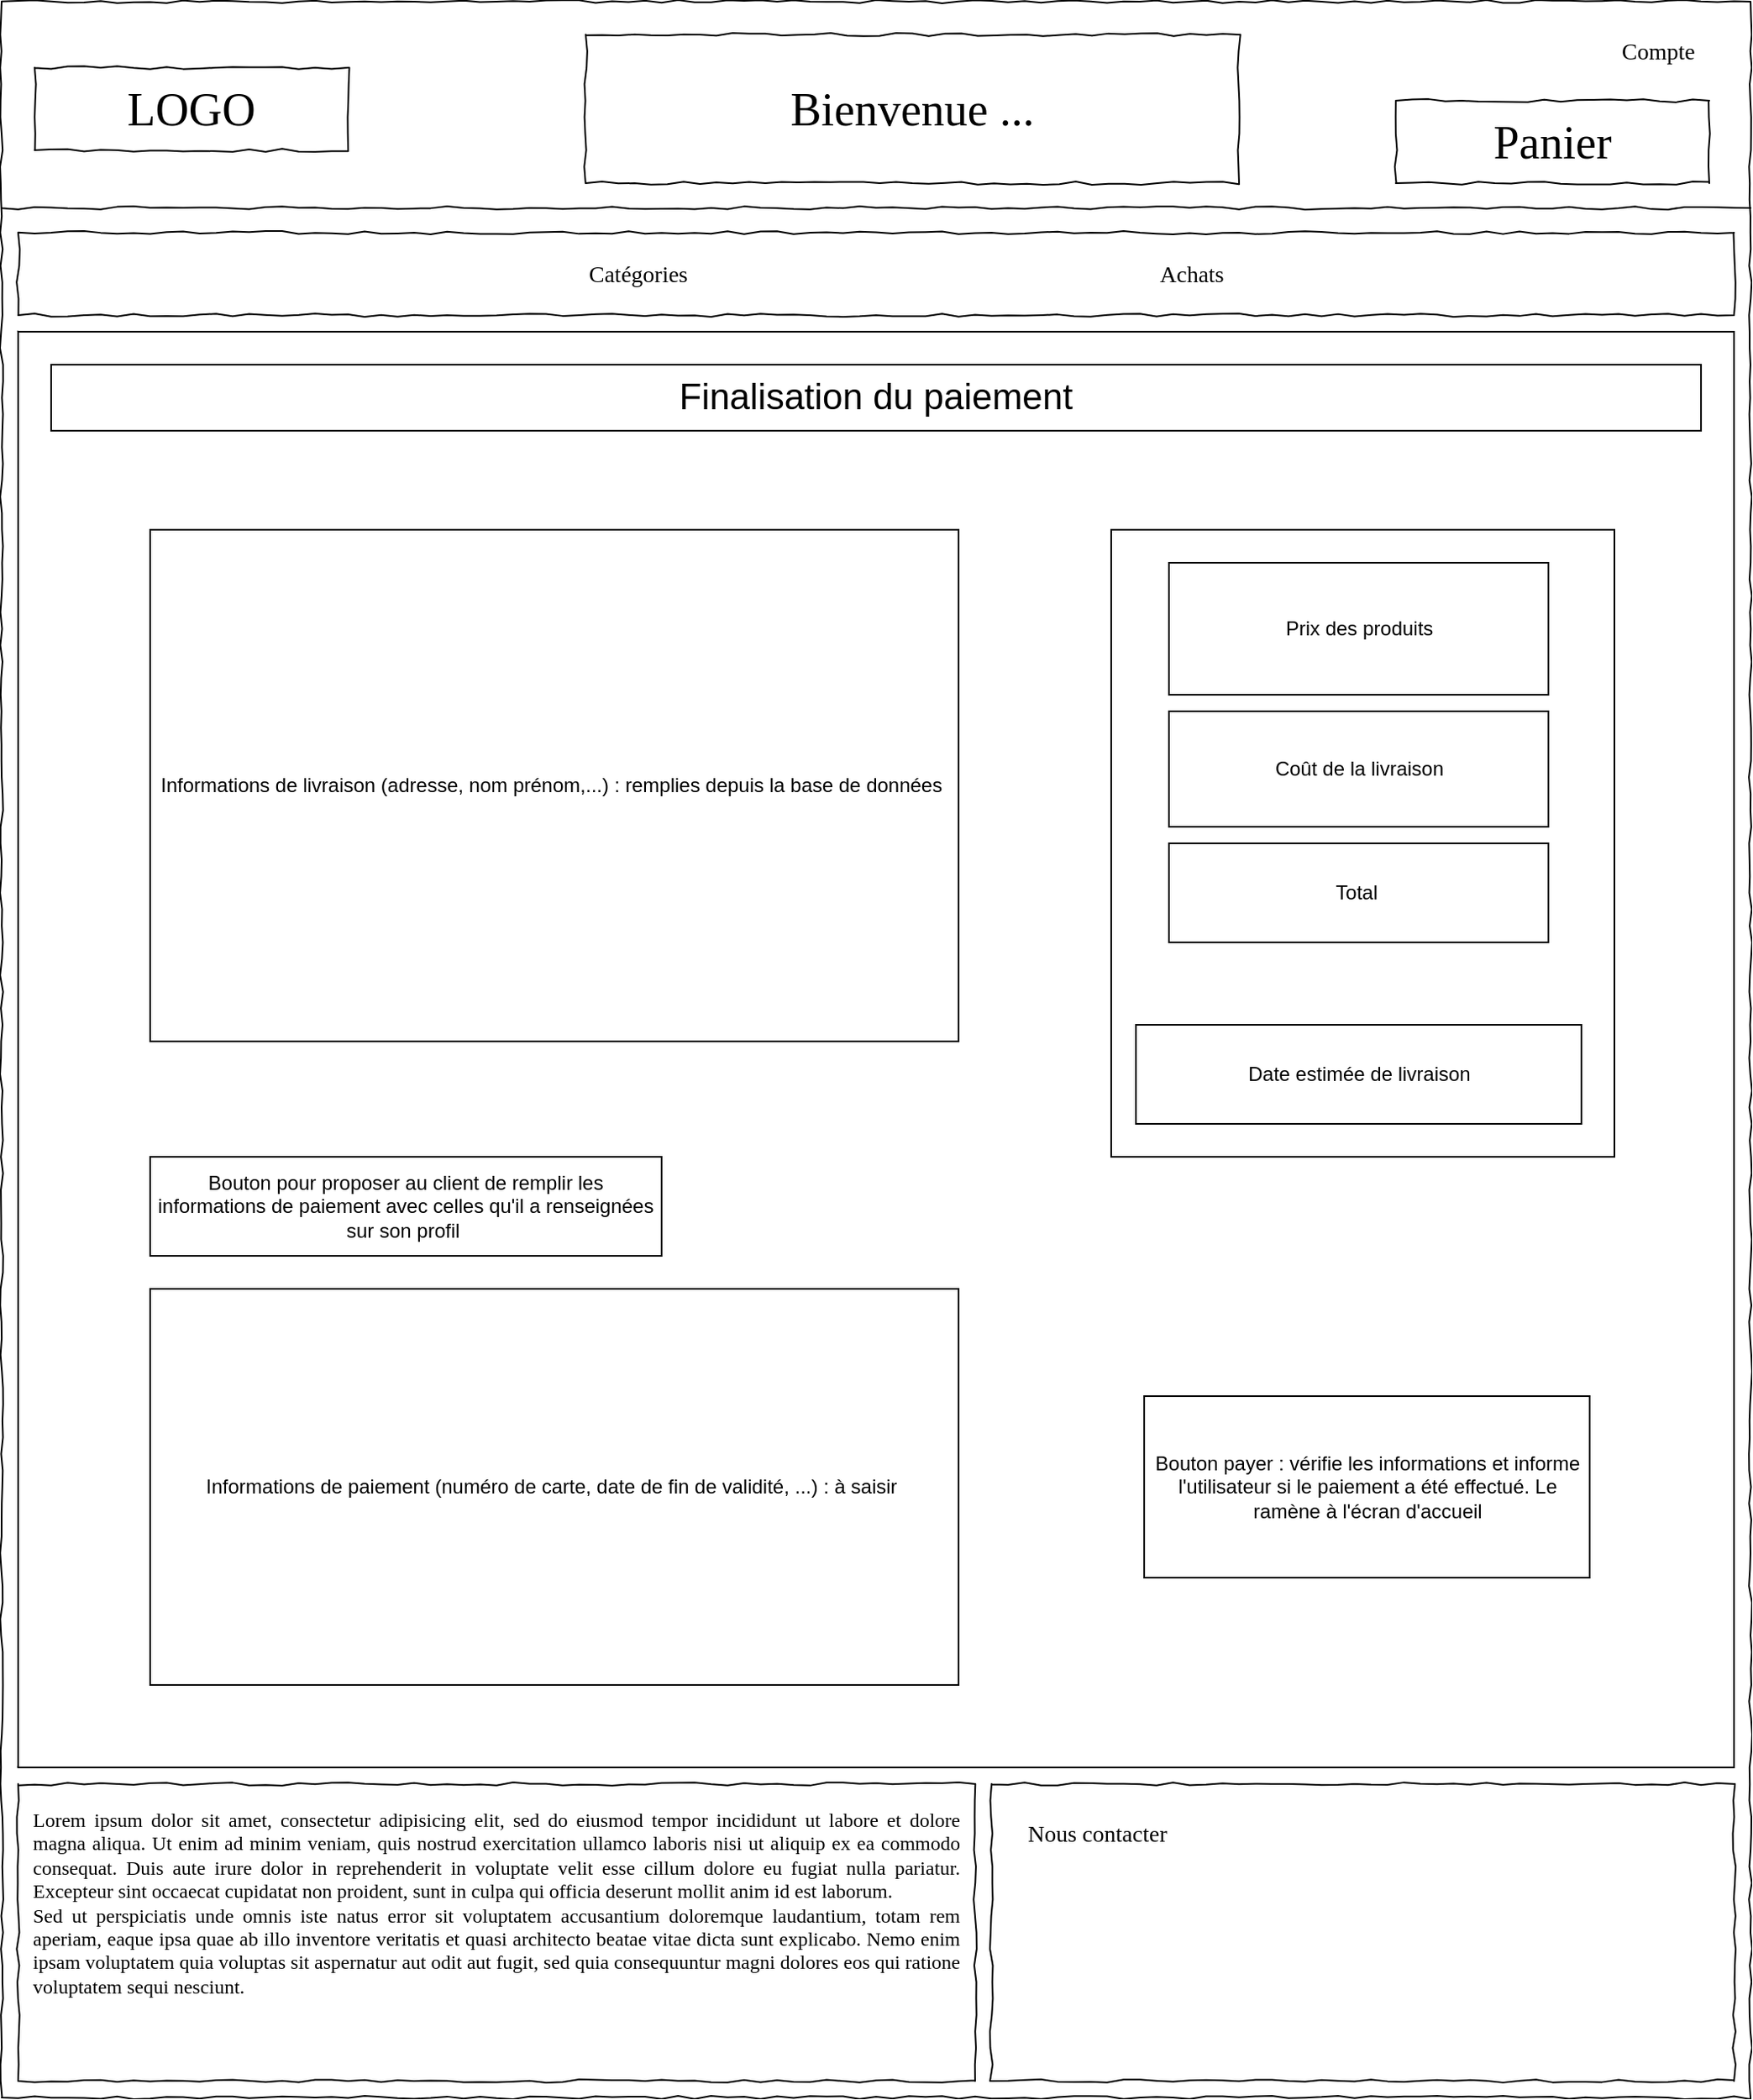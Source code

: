 <mxfile version="12.9.12" type="device"><diagram name="Page-1" id="03018318-947c-dd8e-b7a3-06fadd420f32"><mxGraphModel dx="1422" dy="766" grid="1" gridSize="10" guides="1" tooltips="1" connect="1" arrows="1" fold="1" page="1" pageScale="1" pageWidth="1150" pageHeight="1300" background="#ffffff" math="0" shadow="0"><root><mxCell id="0"/><mxCell id="1" parent="0"/><mxCell id="677b7b8949515195-1" value="&lt;br&gt;" style="whiteSpace=wrap;html=1;rounded=0;shadow=0;labelBackgroundColor=none;strokeColor=#000000;strokeWidth=1;fillColor=none;fontFamily=Verdana;fontSize=12;fontColor=#000000;align=center;comic=1;" parent="1" vertex="1"><mxGeometry x="20" y="20" width="1060" height="1270" as="geometry"/></mxCell><mxCell id="677b7b8949515195-2" value="LOGO" style="whiteSpace=wrap;html=1;rounded=0;shadow=0;labelBackgroundColor=none;strokeWidth=1;fontFamily=Verdana;fontSize=28;align=center;comic=1;" parent="1" vertex="1"><mxGeometry x="40" y="60" width="190" height="50" as="geometry"/></mxCell><mxCell id="677b7b8949515195-7" value="Compte" style="text;html=1;points=[];align=left;verticalAlign=top;spacingTop=-4;fontSize=14;fontFamily=Verdana" parent="1" vertex="1"><mxGeometry x="1000" y="40" width="60" height="20" as="geometry"/></mxCell><mxCell id="677b7b8949515195-9" value="" style="line;strokeWidth=1;html=1;rounded=0;shadow=0;labelBackgroundColor=none;fillColor=none;fontFamily=Verdana;fontSize=14;fontColor=#000000;align=center;comic=1;" parent="1" vertex="1"><mxGeometry x="20" y="140" width="1060" height="10" as="geometry"/></mxCell><mxCell id="677b7b8949515195-10" value="" style="whiteSpace=wrap;html=1;rounded=0;shadow=0;labelBackgroundColor=none;strokeWidth=1;fillColor=none;fontFamily=Verdana;fontSize=12;align=center;comic=1;" parent="1" vertex="1"><mxGeometry x="30" y="160" width="1040" height="50" as="geometry"/></mxCell><mxCell id="677b7b8949515195-11" value="Catégories" style="text;html=1;points=[];align=left;verticalAlign=top;spacingTop=-4;fontSize=14;fontFamily=Verdana" parent="1" vertex="1"><mxGeometry x="374" y="175" width="60" height="20" as="geometry"/></mxCell><mxCell id="677b7b8949515195-12" value="Achats" style="text;html=1;points=[];align=left;verticalAlign=top;spacingTop=-4;fontSize=14;fontFamily=Verdana" parent="1" vertex="1"><mxGeometry x="720" y="175" width="60" height="20" as="geometry"/></mxCell><mxCell id="677b7b8949515195-15" value="&lt;div style=&quot;text-align: justify&quot;&gt;&lt;span&gt;Lorem ipsum dolor sit amet, consectetur adipisicing elit, sed do eiusmod tempor incididunt ut labore et dolore magna aliqua. Ut enim ad minim veniam, quis nostrud exercitation ullamco laboris nisi ut aliquip ex ea commodo consequat. Duis aute irure dolor in reprehenderit in voluptate velit esse cillum dolore eu fugiat nulla pariatur. Excepteur sint occaecat cupidatat non proident, sunt in culpa qui officia deserunt mollit anim id est laborum.&lt;/span&gt;&lt;/div&gt;&lt;div style=&quot;text-align: justify&quot;&gt;&lt;span&gt;Sed ut perspiciatis unde omnis iste natus error sit voluptatem accusantium doloremque laudantium, totam rem aperiam, eaque ipsa quae ab illo inventore veritatis et quasi architecto beatae vitae dicta sunt explicabo. Nemo enim ipsam voluptatem quia voluptas sit aspernatur aut odit aut fugit, sed quia consequuntur magni dolores eos qui ratione voluptatem sequi nesciunt.&amp;nbsp;&lt;/span&gt;&lt;/div&gt;" style="whiteSpace=wrap;html=1;rounded=0;shadow=0;labelBackgroundColor=none;strokeWidth=1;fillColor=none;fontFamily=Verdana;fontSize=12;align=center;verticalAlign=top;spacing=10;comic=1;" parent="1" vertex="1"><mxGeometry x="30" y="1100" width="580" height="180" as="geometry"/></mxCell><mxCell id="677b7b8949515195-16" value="" style="verticalLabelPosition=bottom;shadow=0;dashed=0;align=center;html=1;verticalAlign=top;strokeWidth=1;shape=mxgraph.mockup.graphics.simpleIcon;strokeColor=#999999;rounded=0;labelBackgroundColor=none;fontFamily=Verdana;fontSize=14;fontColor=#000000;comic=1;" parent="1" vertex="1"><mxGeometry x="30" y="220" width="1040" height="870" as="geometry"/></mxCell><mxCell id="677b7b8949515195-26" value="" style="whiteSpace=wrap;html=1;rounded=0;shadow=0;labelBackgroundColor=none;strokeWidth=1;fillColor=none;fontFamily=Verdana;fontSize=12;align=center;comic=1;" parent="1" vertex="1"><mxGeometry x="620" y="1100" width="450" height="180" as="geometry"/></mxCell><mxCell id="677b7b8949515195-42" value="Nous contacter" style="text;html=1;points=[];align=left;verticalAlign=top;spacingTop=-4;fontSize=14;fontFamily=Verdana" parent="1" vertex="1"><mxGeometry x="640" y="1120" width="170" height="20" as="geometry"/></mxCell><mxCell id="Vz2qVGnKAH75r2qcj9Pt-2" value="Panier" style="whiteSpace=wrap;html=1;rounded=0;shadow=0;labelBackgroundColor=none;strokeWidth=1;fontFamily=Verdana;fontSize=28;align=center;comic=1;" parent="1" vertex="1"><mxGeometry x="865" y="80" width="190" height="50" as="geometry"/></mxCell><mxCell id="Vz2qVGnKAH75r2qcj9Pt-3" value="Bienvenue ..." style="whiteSpace=wrap;html=1;rounded=0;shadow=0;labelBackgroundColor=none;strokeWidth=1;fontFamily=Verdana;fontSize=28;align=center;comic=1;" parent="1" vertex="1"><mxGeometry x="374" y="40" width="396" height="90" as="geometry"/></mxCell><mxCell id="x75RnQAvo7l74FkQygCx-1" value="" style="rounded=0;whiteSpace=wrap;html=1;" parent="1" vertex="1"><mxGeometry x="30" y="220" width="1040" height="870" as="geometry"/></mxCell><mxCell id="c5MxduUQUNrPITcYMWvM-2" value="&lt;font style=&quot;font-size: 22px&quot;&gt;Finalisation du paiement&lt;/font&gt;" style="rounded=0;whiteSpace=wrap;html=1;" parent="1" vertex="1"><mxGeometry x="50" y="240" width="1000" height="40" as="geometry"/></mxCell><mxCell id="c5MxduUQUNrPITcYMWvM-4" value="Informations de livraison (adresse, nom prénom,...) : remplies depuis la base de données&amp;nbsp;" style="rounded=0;whiteSpace=wrap;html=1;" parent="1" vertex="1"><mxGeometry x="110" y="340" width="490" height="310" as="geometry"/></mxCell><mxCell id="c5MxduUQUNrPITcYMWvM-5" value="Informations de paiement (numéro de carte, date de fin de validité, ...) : à saisir&amp;nbsp;" style="rounded=0;whiteSpace=wrap;html=1;" parent="1" vertex="1"><mxGeometry x="110" y="800" width="490" height="240" as="geometry"/></mxCell><mxCell id="c5MxduUQUNrPITcYMWvM-6" value="Bouton payer : vérifie les informations et informe l'utilisateur si le paiement a été effectué. Le ramène à l'écran d'accueil" style="rounded=0;whiteSpace=wrap;html=1;" parent="1" vertex="1"><mxGeometry x="712.5" y="865" width="270" height="110" as="geometry"/></mxCell><mxCell id="c5MxduUQUNrPITcYMWvM-7" value="" style="rounded=0;whiteSpace=wrap;html=1;" parent="1" vertex="1"><mxGeometry x="692.5" y="340" width="305" height="380" as="geometry"/></mxCell><mxCell id="c5MxduUQUNrPITcYMWvM-8" value="Prix des produits" style="rounded=0;whiteSpace=wrap;html=1;" parent="1" vertex="1"><mxGeometry x="727.5" y="360" width="230" height="80" as="geometry"/></mxCell><mxCell id="c5MxduUQUNrPITcYMWvM-10" value="Coût de la livraison" style="rounded=0;whiteSpace=wrap;html=1;" parent="1" vertex="1"><mxGeometry x="727.5" y="450" width="230" height="70" as="geometry"/></mxCell><mxCell id="c5MxduUQUNrPITcYMWvM-11" value="Total&amp;nbsp;" style="rounded=0;whiteSpace=wrap;html=1;" parent="1" vertex="1"><mxGeometry x="727.5" y="530" width="230" height="60" as="geometry"/></mxCell><mxCell id="c5MxduUQUNrPITcYMWvM-12" value="Date estimée de livraison" style="rounded=0;whiteSpace=wrap;html=1;" parent="1" vertex="1"><mxGeometry x="707.5" y="640" width="270" height="60" as="geometry"/></mxCell><mxCell id="c5MxduUQUNrPITcYMWvM-13" value="Bouton pour proposer au client de remplir les informations de paiement avec celles qu'il a renseignées sur son profil&amp;nbsp;" style="rounded=0;whiteSpace=wrap;html=1;" parent="1" vertex="1"><mxGeometry x="110" y="720" width="310" height="60" as="geometry"/></mxCell></root></mxGraphModel></diagram></mxfile>